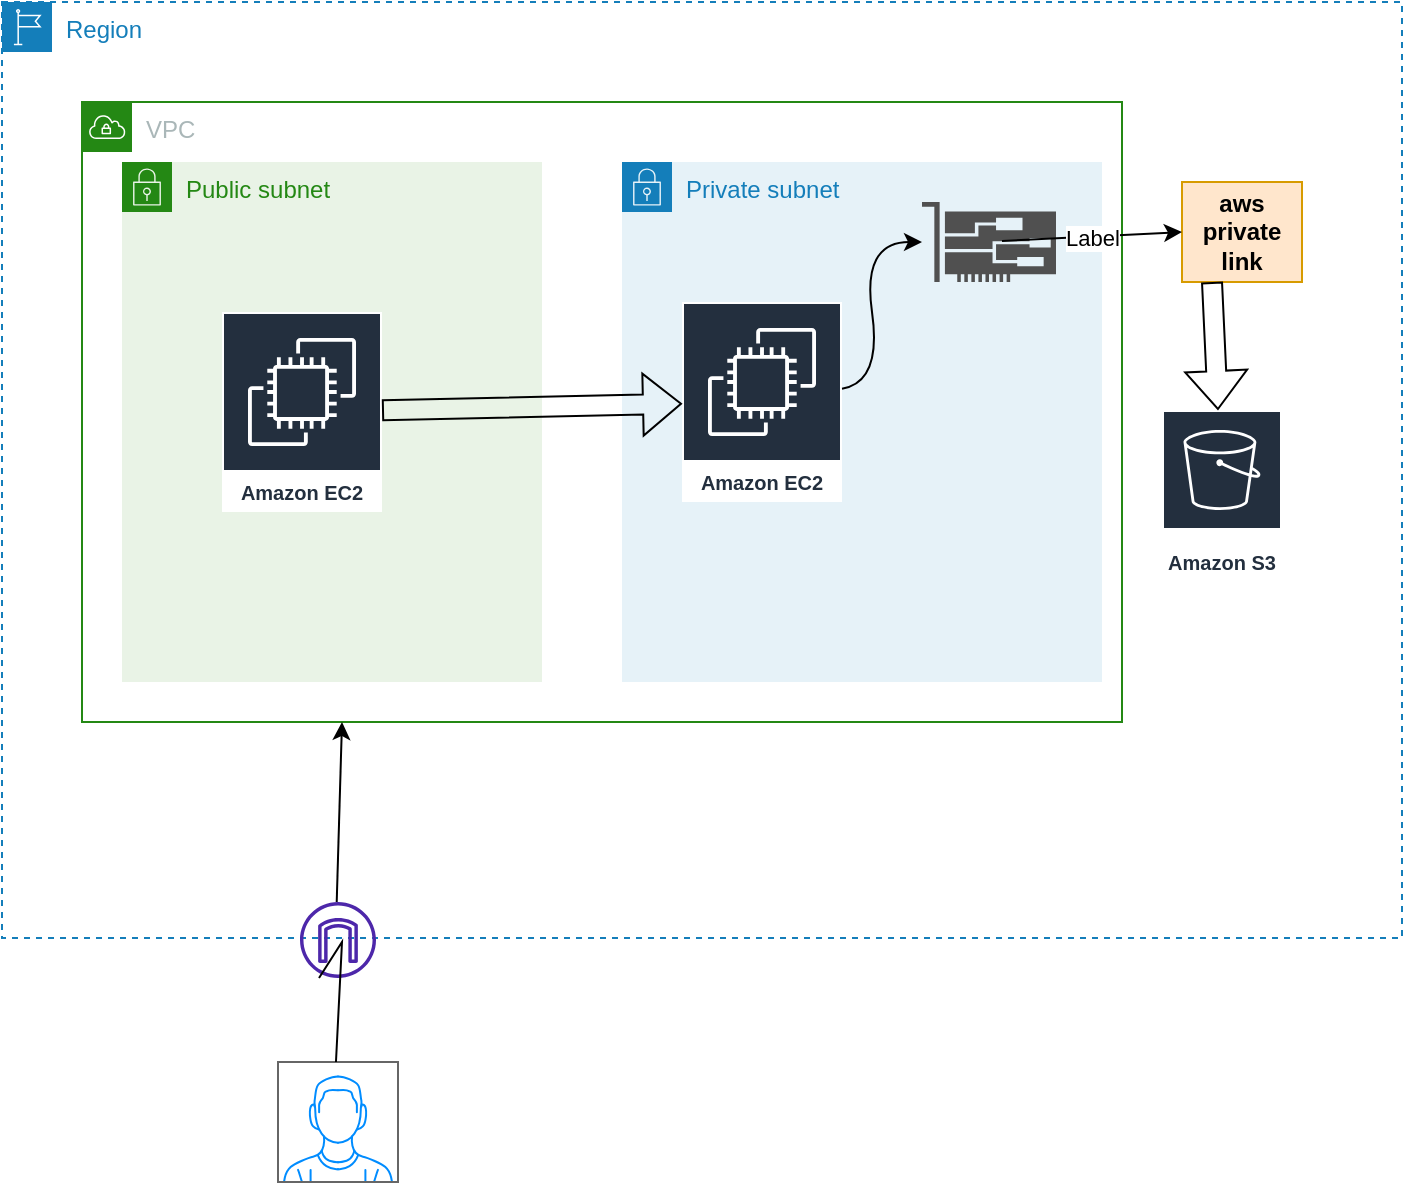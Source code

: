<mxfile version="20.3.6" type="github">
  <diagram id="rKkOCk6Rg08PDww74KEL" name="Page-1">
    <mxGraphModel dx="1102" dy="525" grid="1" gridSize="10" guides="1" tooltips="1" connect="1" arrows="1" fold="1" page="1" pageScale="1" pageWidth="850" pageHeight="1100" math="0" shadow="0">
      <root>
        <mxCell id="0" />
        <mxCell id="1" parent="0" />
        <mxCell id="Div8qzEKU7eRgI8PJj-t-1" value="Region" style="points=[[0,0],[0.25,0],[0.5,0],[0.75,0],[1,0],[1,0.25],[1,0.5],[1,0.75],[1,1],[0.75,1],[0.5,1],[0.25,1],[0,1],[0,0.75],[0,0.5],[0,0.25]];outlineConnect=0;gradientColor=none;html=1;whiteSpace=wrap;fontSize=12;fontStyle=0;container=1;pointerEvents=0;collapsible=0;recursiveResize=0;shape=mxgraph.aws4.group;grIcon=mxgraph.aws4.group_region;strokeColor=#147EBA;fillColor=none;verticalAlign=top;align=left;spacingLeft=30;fontColor=#147EBA;dashed=1;" vertex="1" parent="1">
          <mxGeometry x="70" y="50" width="700" height="468" as="geometry" />
        </mxCell>
        <mxCell id="Div8qzEKU7eRgI8PJj-t-11" value="Amazon S3" style="sketch=0;outlineConnect=0;fontColor=#232F3E;gradientColor=none;strokeColor=#ffffff;fillColor=#232F3E;dashed=0;verticalLabelPosition=middle;verticalAlign=bottom;align=center;html=1;whiteSpace=wrap;fontSize=10;fontStyle=1;spacing=3;shape=mxgraph.aws4.productIcon;prIcon=mxgraph.aws4.s3;" vertex="1" parent="Div8qzEKU7eRgI8PJj-t-1">
          <mxGeometry x="580" y="204" width="60" height="86" as="geometry" />
        </mxCell>
        <mxCell id="Div8qzEKU7eRgI8PJj-t-15" value="&lt;b&gt;aws private link&lt;/b&gt;" style="rounded=0;whiteSpace=wrap;html=1;fillColor=#ffe6cc;strokeColor=#d79b00;" vertex="1" parent="Div8qzEKU7eRgI8PJj-t-1">
          <mxGeometry x="590" y="90" width="60" height="50" as="geometry" />
        </mxCell>
        <mxCell id="Div8qzEKU7eRgI8PJj-t-20" value="" style="shape=flexArrow;endArrow=classic;html=1;rounded=0;exitX=0.25;exitY=1;exitDx=0;exitDy=0;" edge="1" parent="Div8qzEKU7eRgI8PJj-t-1" source="Div8qzEKU7eRgI8PJj-t-15" target="Div8qzEKU7eRgI8PJj-t-11">
          <mxGeometry width="50" height="50" relative="1" as="geometry">
            <mxPoint x="595" y="190" as="sourcePoint" />
            <mxPoint x="645" y="140" as="targetPoint" />
          </mxGeometry>
        </mxCell>
        <mxCell id="Div8qzEKU7eRgI8PJj-t-2" value="VPC" style="points=[[0,0],[0.25,0],[0.5,0],[0.75,0],[1,0],[1,0.25],[1,0.5],[1,0.75],[1,1],[0.75,1],[0.5,1],[0.25,1],[0,1],[0,0.75],[0,0.5],[0,0.25]];outlineConnect=0;gradientColor=none;html=1;whiteSpace=wrap;fontSize=12;fontStyle=0;container=1;pointerEvents=0;collapsible=0;recursiveResize=0;shape=mxgraph.aws4.group;grIcon=mxgraph.aws4.group_vpc;strokeColor=#248814;fillColor=none;verticalAlign=top;align=left;spacingLeft=30;fontColor=#AAB7B8;dashed=0;" vertex="1" parent="1">
          <mxGeometry x="110" y="100" width="520" height="310" as="geometry" />
        </mxCell>
        <mxCell id="Div8qzEKU7eRgI8PJj-t-3" value="Public subnet" style="points=[[0,0],[0.25,0],[0.5,0],[0.75,0],[1,0],[1,0.25],[1,0.5],[1,0.75],[1,1],[0.75,1],[0.5,1],[0.25,1],[0,1],[0,0.75],[0,0.5],[0,0.25]];outlineConnect=0;gradientColor=none;html=1;whiteSpace=wrap;fontSize=12;fontStyle=0;container=1;pointerEvents=0;collapsible=0;recursiveResize=0;shape=mxgraph.aws4.group;grIcon=mxgraph.aws4.group_security_group;grStroke=0;strokeColor=#248814;fillColor=#E9F3E6;verticalAlign=top;align=left;spacingLeft=30;fontColor=#248814;dashed=0;" vertex="1" parent="Div8qzEKU7eRgI8PJj-t-2">
          <mxGeometry x="20" y="30" width="210" height="260" as="geometry" />
        </mxCell>
        <mxCell id="Div8qzEKU7eRgI8PJj-t-5" value="Amazon EC2" style="sketch=0;outlineConnect=0;fontColor=#232F3E;gradientColor=none;strokeColor=#ffffff;fillColor=#232F3E;dashed=0;verticalLabelPosition=middle;verticalAlign=bottom;align=center;html=1;whiteSpace=wrap;fontSize=10;fontStyle=1;spacing=3;shape=mxgraph.aws4.productIcon;prIcon=mxgraph.aws4.ec2;" vertex="1" parent="Div8qzEKU7eRgI8PJj-t-3">
          <mxGeometry x="50" y="75" width="80" height="100" as="geometry" />
        </mxCell>
        <mxCell id="Div8qzEKU7eRgI8PJj-t-4" value="Private subnet" style="points=[[0,0],[0.25,0],[0.5,0],[0.75,0],[1,0],[1,0.25],[1,0.5],[1,0.75],[1,1],[0.75,1],[0.5,1],[0.25,1],[0,1],[0,0.75],[0,0.5],[0,0.25]];outlineConnect=0;gradientColor=none;html=1;whiteSpace=wrap;fontSize=12;fontStyle=0;container=1;pointerEvents=0;collapsible=0;recursiveResize=0;shape=mxgraph.aws4.group;grIcon=mxgraph.aws4.group_security_group;grStroke=0;strokeColor=#147EBA;fillColor=#E6F2F8;verticalAlign=top;align=left;spacingLeft=30;fontColor=#147EBA;dashed=0;" vertex="1" parent="Div8qzEKU7eRgI8PJj-t-2">
          <mxGeometry x="270" y="30" width="240" height="260" as="geometry" />
        </mxCell>
        <mxCell id="Div8qzEKU7eRgI8PJj-t-6" value="Amazon EC2" style="sketch=0;outlineConnect=0;fontColor=#232F3E;gradientColor=none;strokeColor=#ffffff;fillColor=#232F3E;dashed=0;verticalLabelPosition=middle;verticalAlign=bottom;align=center;html=1;whiteSpace=wrap;fontSize=10;fontStyle=1;spacing=3;shape=mxgraph.aws4.productIcon;prIcon=mxgraph.aws4.ec2;" vertex="1" parent="Div8qzEKU7eRgI8PJj-t-4">
          <mxGeometry x="30" y="70" width="80" height="100" as="geometry" />
        </mxCell>
        <mxCell id="Div8qzEKU7eRgI8PJj-t-9" value="" style="sketch=0;pointerEvents=1;shadow=0;dashed=0;html=1;strokeColor=none;fillColor=#505050;labelPosition=center;verticalLabelPosition=bottom;verticalAlign=top;outlineConnect=0;align=center;shape=mxgraph.office.devices.nic;" vertex="1" parent="Div8qzEKU7eRgI8PJj-t-4">
          <mxGeometry x="150" y="20" width="67" height="40" as="geometry" />
        </mxCell>
        <mxCell id="Div8qzEKU7eRgI8PJj-t-17" value="" style="curved=1;endArrow=classic;html=1;rounded=0;" edge="1" parent="Div8qzEKU7eRgI8PJj-t-4" source="Div8qzEKU7eRgI8PJj-t-6" target="Div8qzEKU7eRgI8PJj-t-9">
          <mxGeometry width="50" height="50" relative="1" as="geometry">
            <mxPoint x="90" y="140" as="sourcePoint" />
            <mxPoint x="70" y="200" as="targetPoint" />
            <Array as="points">
              <mxPoint x="130" y="110" />
              <mxPoint x="120" y="40" />
            </Array>
          </mxGeometry>
        </mxCell>
        <mxCell id="Div8qzEKU7eRgI8PJj-t-18" value="" style="endArrow=classic;html=1;rounded=0;entryX=0;entryY=0.5;entryDx=0;entryDy=0;" edge="1" parent="Div8qzEKU7eRgI8PJj-t-4" target="Div8qzEKU7eRgI8PJj-t-15">
          <mxGeometry relative="1" as="geometry">
            <mxPoint x="190" y="39.5" as="sourcePoint" />
            <mxPoint x="270" y="40" as="targetPoint" />
            <Array as="points" />
          </mxGeometry>
        </mxCell>
        <mxCell id="Div8qzEKU7eRgI8PJj-t-19" value="Label" style="edgeLabel;resizable=0;html=1;align=center;verticalAlign=middle;gradientColor=default;" connectable="0" vertex="1" parent="Div8qzEKU7eRgI8PJj-t-18">
          <mxGeometry relative="1" as="geometry" />
        </mxCell>
        <mxCell id="Div8qzEKU7eRgI8PJj-t-16" value="" style="shape=flexArrow;endArrow=classic;html=1;rounded=0;" edge="1" parent="Div8qzEKU7eRgI8PJj-t-2" source="Div8qzEKU7eRgI8PJj-t-5" target="Div8qzEKU7eRgI8PJj-t-6">
          <mxGeometry width="50" height="50" relative="1" as="geometry">
            <mxPoint x="158" y="155" as="sourcePoint" />
            <mxPoint x="208" y="105" as="targetPoint" />
            <Array as="points" />
          </mxGeometry>
        </mxCell>
        <mxCell id="Div8qzEKU7eRgI8PJj-t-7" value="" style="verticalLabelPosition=bottom;shadow=0;dashed=0;align=center;html=1;verticalAlign=top;strokeWidth=1;shape=mxgraph.mockup.containers.userMale;strokeColor=#666666;strokeColor2=#008cff;" vertex="1" parent="1">
          <mxGeometry x="208" y="580" width="60" height="60" as="geometry" />
        </mxCell>
        <mxCell id="Div8qzEKU7eRgI8PJj-t-13" value="" style="endArrow=classic;html=1;rounded=0;exitX=0.483;exitY=0;exitDx=0;exitDy=0;exitPerimeter=0;entryX=0.25;entryY=1;entryDx=0;entryDy=0;startArrow=none;" edge="1" parent="1" source="Div8qzEKU7eRgI8PJj-t-8" target="Div8qzEKU7eRgI8PJj-t-2">
          <mxGeometry width="50" height="50" relative="1" as="geometry">
            <mxPoint x="220" y="580" as="sourcePoint" />
            <mxPoint x="450" y="350" as="targetPoint" />
            <Array as="points" />
          </mxGeometry>
        </mxCell>
        <mxCell id="Div8qzEKU7eRgI8PJj-t-8" value="" style="sketch=0;outlineConnect=0;fontColor=#232F3E;gradientColor=none;fillColor=#4D27AA;strokeColor=none;dashed=0;verticalLabelPosition=bottom;verticalAlign=top;align=center;html=1;fontSize=12;fontStyle=0;aspect=fixed;pointerEvents=1;shape=mxgraph.aws4.internet_gateway;" vertex="1" parent="1">
          <mxGeometry x="219" y="500" width="38" height="38" as="geometry" />
        </mxCell>
        <mxCell id="Div8qzEKU7eRgI8PJj-t-14" value="" style="endArrow=none;html=1;rounded=0;exitX=0.483;exitY=0;exitDx=0;exitDy=0;exitPerimeter=0;entryX=0.25;entryY=1;entryDx=0;entryDy=0;" edge="1" parent="1" source="Div8qzEKU7eRgI8PJj-t-7" target="Div8qzEKU7eRgI8PJj-t-8">
          <mxGeometry width="50" height="50" relative="1" as="geometry">
            <mxPoint x="236.98" y="570" as="sourcePoint" />
            <mxPoint x="247.5" y="410" as="targetPoint" />
            <Array as="points">
              <mxPoint x="240" y="520" />
            </Array>
          </mxGeometry>
        </mxCell>
      </root>
    </mxGraphModel>
  </diagram>
</mxfile>

